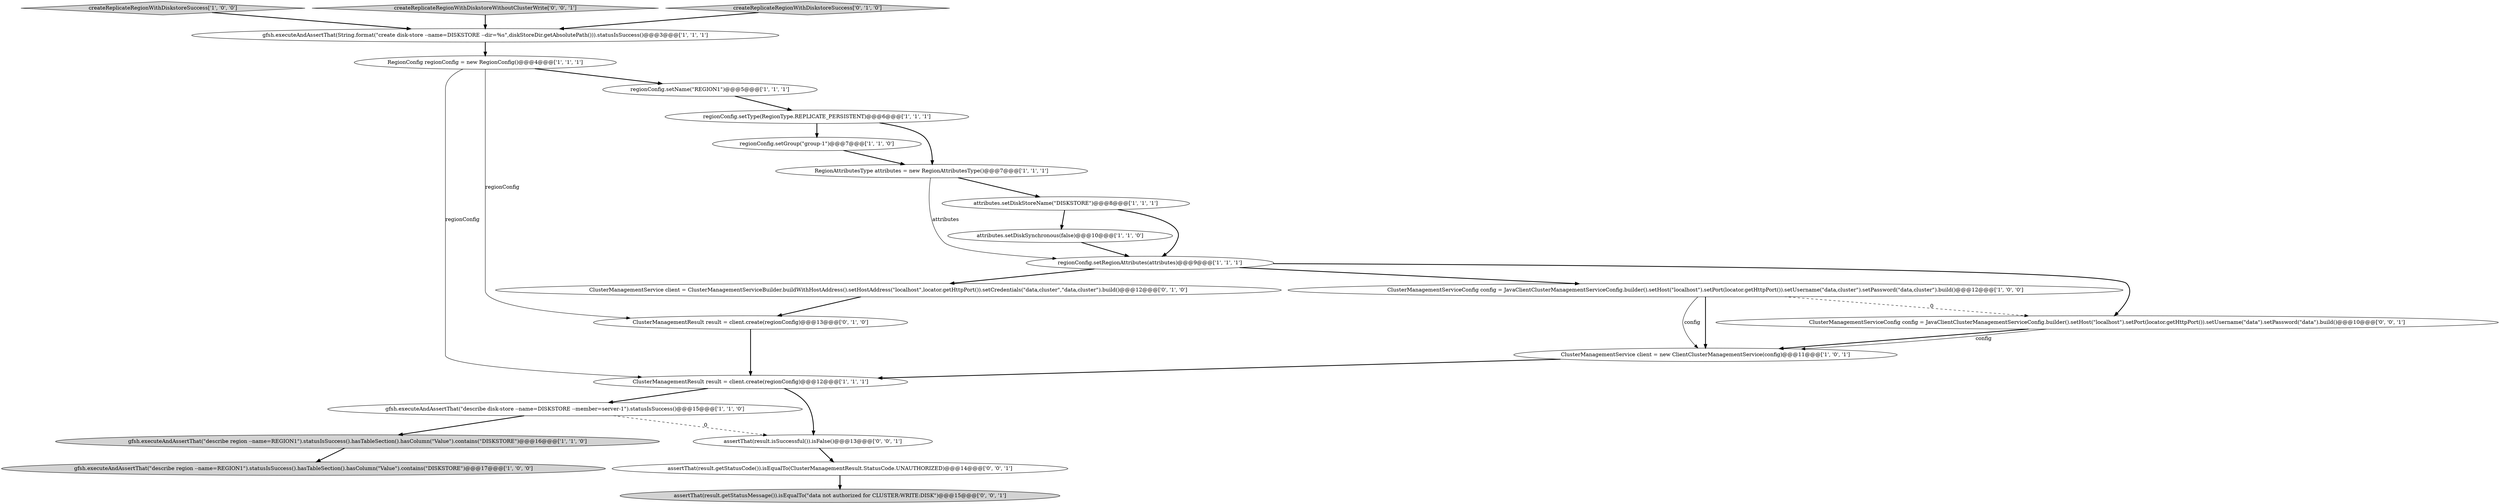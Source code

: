 digraph {
5 [style = filled, label = "ClusterManagementServiceConfig config = JavaClientClusterManagementServiceConfig.builder().setHost(\"localhost\").setPort(locator.getHttpPort()).setUsername(\"data,cluster\").setPassword(\"data,cluster\").build()@@@12@@@['1', '0', '0']", fillcolor = white, shape = ellipse image = "AAA0AAABBB1BBB"];
6 [style = filled, label = "createReplicateRegionWithDiskstoreSuccess['1', '0', '0']", fillcolor = lightgray, shape = diamond image = "AAA0AAABBB1BBB"];
19 [style = filled, label = "assertThat(result.isSuccessful()).isFalse()@@@13@@@['0', '0', '1']", fillcolor = white, shape = ellipse image = "AAA0AAABBB3BBB"];
23 [style = filled, label = "createReplicateRegionWithDiskstoreWithoutClusterWrite['0', '0', '1']", fillcolor = lightgray, shape = diamond image = "AAA0AAABBB3BBB"];
13 [style = filled, label = "gfsh.executeAndAssertThat(\"describe region --name=REGION1\").statusIsSuccess().hasTableSection().hasColumn(\"Value\").contains(\"DISKSTORE\")@@@17@@@['1', '0', '0']", fillcolor = lightgray, shape = ellipse image = "AAA0AAABBB1BBB"];
18 [style = filled, label = "createReplicateRegionWithDiskstoreSuccess['0', '1', '0']", fillcolor = lightgray, shape = diamond image = "AAA0AAABBB2BBB"];
8 [style = filled, label = "gfsh.executeAndAssertThat(\"describe disk-store --name=DISKSTORE --member=server-1\").statusIsSuccess()@@@15@@@['1', '1', '0']", fillcolor = white, shape = ellipse image = "AAA0AAABBB1BBB"];
21 [style = filled, label = "assertThat(result.getStatusMessage()).isEqualTo(\"data not authorized for CLUSTER:WRITE:DISK\")@@@15@@@['0', '0', '1']", fillcolor = lightgray, shape = ellipse image = "AAA0AAABBB3BBB"];
7 [style = filled, label = "attributes.setDiskSynchronous(false)@@@10@@@['1', '1', '0']", fillcolor = white, shape = ellipse image = "AAA0AAABBB1BBB"];
15 [style = filled, label = "RegionConfig regionConfig = new RegionConfig()@@@4@@@['1', '1', '1']", fillcolor = white, shape = ellipse image = "AAA0AAABBB1BBB"];
10 [style = filled, label = "ClusterManagementResult result = client.create(regionConfig)@@@12@@@['1', '1', '1']", fillcolor = white, shape = ellipse image = "AAA0AAABBB1BBB"];
14 [style = filled, label = "regionConfig.setGroup(\"group-1\")@@@7@@@['1', '1', '0']", fillcolor = white, shape = ellipse image = "AAA0AAABBB1BBB"];
12 [style = filled, label = "regionConfig.setType(RegionType.REPLICATE_PERSISTENT)@@@6@@@['1', '1', '1']", fillcolor = white, shape = ellipse image = "AAA0AAABBB1BBB"];
16 [style = filled, label = "ClusterManagementService client = ClusterManagementServiceBuilder.buildWithHostAddress().setHostAddress(\"localhost\",locator.getHttpPort()).setCredentials(\"data,cluster\",\"data,cluster\").build()@@@12@@@['0', '1', '0']", fillcolor = white, shape = ellipse image = "AAA0AAABBB2BBB"];
1 [style = filled, label = "RegionAttributesType attributes = new RegionAttributesType()@@@7@@@['1', '1', '1']", fillcolor = white, shape = ellipse image = "AAA0AAABBB1BBB"];
17 [style = filled, label = "ClusterManagementResult result = client.create(regionConfig)@@@13@@@['0', '1', '0']", fillcolor = white, shape = ellipse image = "AAA0AAABBB2BBB"];
3 [style = filled, label = "ClusterManagementService client = new ClientClusterManagementService(config)@@@11@@@['1', '0', '1']", fillcolor = white, shape = ellipse image = "AAA0AAABBB1BBB"];
2 [style = filled, label = "regionConfig.setRegionAttributes(attributes)@@@9@@@['1', '1', '1']", fillcolor = white, shape = ellipse image = "AAA0AAABBB1BBB"];
9 [style = filled, label = "gfsh.executeAndAssertThat(\"describe region --name=REGION1\").statusIsSuccess().hasTableSection().hasColumn(\"Value\").contains(\"DISKSTORE\")@@@16@@@['1', '1', '0']", fillcolor = lightgray, shape = ellipse image = "AAA0AAABBB1BBB"];
20 [style = filled, label = "assertThat(result.getStatusCode()).isEqualTo(ClusterManagementResult.StatusCode.UNAUTHORIZED)@@@14@@@['0', '0', '1']", fillcolor = white, shape = ellipse image = "AAA0AAABBB3BBB"];
4 [style = filled, label = "gfsh.executeAndAssertThat(String.format(\"create disk-store --name=DISKSTORE --dir=%s\",diskStoreDir.getAbsolutePath())).statusIsSuccess()@@@3@@@['1', '1', '1']", fillcolor = white, shape = ellipse image = "AAA0AAABBB1BBB"];
11 [style = filled, label = "regionConfig.setName(\"REGION1\")@@@5@@@['1', '1', '1']", fillcolor = white, shape = ellipse image = "AAA0AAABBB1BBB"];
0 [style = filled, label = "attributes.setDiskStoreName(\"DISKSTORE\")@@@8@@@['1', '1', '1']", fillcolor = white, shape = ellipse image = "AAA0AAABBB1BBB"];
22 [style = filled, label = "ClusterManagementServiceConfig config = JavaClientClusterManagementServiceConfig.builder().setHost(\"localhost\").setPort(locator.getHttpPort()).setUsername(\"data\").setPassword(\"data\").build()@@@10@@@['0', '0', '1']", fillcolor = white, shape = ellipse image = "AAA0AAABBB3BBB"];
5->22 [style = dashed, label="0"];
3->10 [style = bold, label=""];
8->9 [style = bold, label=""];
11->12 [style = bold, label=""];
6->4 [style = bold, label=""];
0->7 [style = bold, label=""];
2->5 [style = bold, label=""];
12->14 [style = bold, label=""];
19->20 [style = bold, label=""];
22->3 [style = bold, label=""];
9->13 [style = bold, label=""];
10->8 [style = bold, label=""];
12->1 [style = bold, label=""];
5->3 [style = solid, label="config"];
10->19 [style = bold, label=""];
14->1 [style = bold, label=""];
20->21 [style = bold, label=""];
8->19 [style = dashed, label="0"];
15->11 [style = bold, label=""];
15->10 [style = solid, label="regionConfig"];
2->22 [style = bold, label=""];
2->16 [style = bold, label=""];
16->17 [style = bold, label=""];
5->3 [style = bold, label=""];
0->2 [style = bold, label=""];
15->17 [style = solid, label="regionConfig"];
4->15 [style = bold, label=""];
22->3 [style = solid, label="config"];
23->4 [style = bold, label=""];
1->2 [style = solid, label="attributes"];
17->10 [style = bold, label=""];
18->4 [style = bold, label=""];
1->0 [style = bold, label=""];
7->2 [style = bold, label=""];
}
